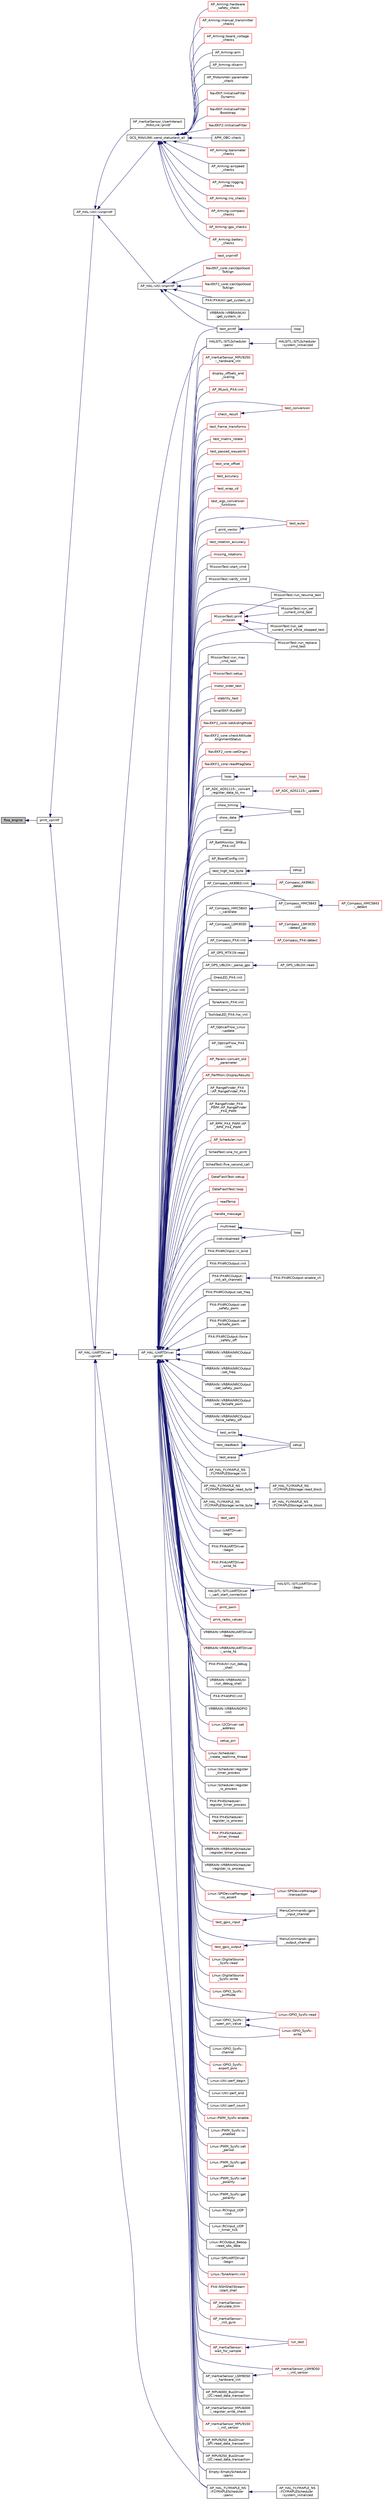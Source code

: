 digraph "ftoa_engine"
{
 // INTERACTIVE_SVG=YES
  edge [fontname="Helvetica",fontsize="10",labelfontname="Helvetica",labelfontsize="10"];
  node [fontname="Helvetica",fontsize="10",shape=record];
  rankdir="LR";
  Node1 [label="ftoa_engine",height=0.2,width=0.4,color="black", fillcolor="grey75", style="filled", fontcolor="black"];
  Node1 -> Node2 [dir="back",color="midnightblue",fontsize="10",style="solid",fontname="Helvetica"];
  Node2 [label="print_vprintf",height=0.2,width=0.4,color="black", fillcolor="white", style="filled",URL="$print__vprintf_8h.html#a473b9349f4b086b552a21eb8fe057016"];
  Node2 -> Node3 [dir="back",color="midnightblue",fontsize="10",style="solid",fontname="Helvetica"];
  Node3 [label="AP_HAL::UARTDriver\l::vprintf",height=0.2,width=0.4,color="black", fillcolor="white", style="filled",URL="$classAP__HAL_1_1UARTDriver.html#aa8abfb6d6641299472c29ac1edde559f"];
  Node3 -> Node4 [dir="back",color="midnightblue",fontsize="10",style="solid",fontname="Helvetica"];
  Node4 [label="AP_HAL::UARTDriver\l::printf",height=0.2,width=0.4,color="black", fillcolor="white", style="filled",URL="$classAP__HAL_1_1UARTDriver.html#a65c7824b8877f7a2f79365c8ffae8f56"];
  Node4 -> Node5 [dir="back",color="midnightblue",fontsize="10",style="solid",fontname="Helvetica"];
  Node5 [label="loop",height=0.2,width=0.4,color="black", fillcolor="white", style="filled",URL="$AC__PID__test_8cpp.html#afe461d27b9c48d5921c00d521181f12f"];
  Node5 -> Node6 [dir="back",color="midnightblue",fontsize="10",style="solid",fontname="Helvetica"];
  Node6 [label="main_loop",height=0.2,width=0.4,color="red", fillcolor="white", style="filled",URL="$HAL__VRBRAIN__Class_8cpp.html#a9bd6e6ad19a651d2c83ab3edb8d51924"];
  Node4 -> Node7 [dir="back",color="midnightblue",fontsize="10",style="solid",fontname="Helvetica"];
  Node7 [label="AP_ADC_ADS1115::_convert\l_register_data_to_mv",height=0.2,width=0.4,color="black", fillcolor="white", style="filled",URL="$classAP__ADC__ADS1115.html#a757685a53a3a10f06dc024dec147306a"];
  Node7 -> Node8 [dir="back",color="midnightblue",fontsize="10",style="solid",fontname="Helvetica"];
  Node8 [label="AP_ADC_ADS1115::_update",height=0.2,width=0.4,color="red", fillcolor="white", style="filled",URL="$classAP__ADC__ADS1115.html#a1c523a000d6cb67770e04e3821cc54b3"];
  Node4 -> Node9 [dir="back",color="midnightblue",fontsize="10",style="solid",fontname="Helvetica"];
  Node9 [label="show_timing",height=0.2,width=0.4,color="black", fillcolor="white", style="filled",URL="$AP__ADC__test_8cpp.html#ab7608ee8404f6bcef359aa32473829d8"];
  Node9 -> Node10 [dir="back",color="midnightblue",fontsize="10",style="solid",fontname="Helvetica"];
  Node10 [label="loop",height=0.2,width=0.4,color="black", fillcolor="white", style="filled",URL="$AP__ADC__test_8cpp.html#afe461d27b9c48d5921c00d521181f12f"];
  Node4 -> Node11 [dir="back",color="midnightblue",fontsize="10",style="solid",fontname="Helvetica"];
  Node11 [label="show_data",height=0.2,width=0.4,color="black", fillcolor="white", style="filled",URL="$AP__ADC__test_8cpp.html#a73638d4c6b6727029345856e93e2ff3e"];
  Node11 -> Node10 [dir="back",color="midnightblue",fontsize="10",style="solid",fontname="Helvetica"];
  Node4 -> Node12 [dir="back",color="midnightblue",fontsize="10",style="solid",fontname="Helvetica"];
  Node12 [label="setup",height=0.2,width=0.4,color="black", fillcolor="white", style="filled",URL="$AHRS__Test_8cpp.html#a7dfd9b79bc5a37d7df40207afbc5431f"];
  Node4 -> Node13 [dir="back",color="midnightblue",fontsize="10",style="solid",fontname="Helvetica"];
  Node13 [label="AP_BattMonitor_SMBus\l_PX4::init",height=0.2,width=0.4,color="black", fillcolor="white", style="filled",URL="$classAP__BattMonitor__SMBus__PX4.html#add9b5cdcc1c363139808c36b6c2d8cf2",tooltip="init "];
  Node4 -> Node14 [dir="back",color="midnightblue",fontsize="10",style="solid",fontname="Helvetica"];
  Node14 [label="AP_BoardConfig::init",height=0.2,width=0.4,color="black", fillcolor="white", style="filled",URL="$classAP__BoardConfig.html#a53de1d2c0a124ff0d6e3455126237bb5"];
  Node4 -> Node15 [dir="back",color="midnightblue",fontsize="10",style="solid",fontname="Helvetica"];
  Node15 [label="test_high_low_byte",height=0.2,width=0.4,color="black", fillcolor="white", style="filled",URL="$examples_2AP__Common_2AP__Common_8cpp.html#ae18cf4b38593cd1912d6eefb508f51d5"];
  Node15 -> Node16 [dir="back",color="midnightblue",fontsize="10",style="solid",fontname="Helvetica"];
  Node16 [label="setup",height=0.2,width=0.4,color="black", fillcolor="white", style="filled",URL="$examples_2AP__Common_2AP__Common_8cpp.html#a7dfd9b79bc5a37d7df40207afbc5431f"];
  Node4 -> Node17 [dir="back",color="midnightblue",fontsize="10",style="solid",fontname="Helvetica"];
  Node17 [label="AP_Compass_AK8963::init",height=0.2,width=0.4,color="black", fillcolor="white", style="filled",URL="$classAP__Compass__AK8963.html#acdbf7f9d95111c8c6cf571da0b066bdd"];
  Node17 -> Node18 [dir="back",color="midnightblue",fontsize="10",style="solid",fontname="Helvetica"];
  Node18 [label="AP_Compass_AK8963::\l_detect",height=0.2,width=0.4,color="red", fillcolor="white", style="filled",URL="$classAP__Compass__AK8963.html#aa40e71a12f704321304749a0e60b063d"];
  Node4 -> Node19 [dir="back",color="midnightblue",fontsize="10",style="solid",fontname="Helvetica"];
  Node19 [label="AP_Compass_HMC5843\l::init",height=0.2,width=0.4,color="black", fillcolor="white", style="filled",URL="$classAP__Compass__HMC5843.html#ae8fe5f87eb75452d7cfd4293a9bbfc7e"];
  Node19 -> Node20 [dir="back",color="midnightblue",fontsize="10",style="solid",fontname="Helvetica"];
  Node20 [label="AP_Compass_HMC5843\l::_detect",height=0.2,width=0.4,color="red", fillcolor="white", style="filled",URL="$classAP__Compass__HMC5843.html#a6cde73dacd04d683c7d322092bc8e0d2"];
  Node4 -> Node21 [dir="back",color="midnightblue",fontsize="10",style="solid",fontname="Helvetica"];
  Node21 [label="AP_Compass_HMC5843\l::_calibrate",height=0.2,width=0.4,color="black", fillcolor="white", style="filled",URL="$classAP__Compass__HMC5843.html#a9e3aafaa39303b535ee18734a37bd302"];
  Node21 -> Node19 [dir="back",color="midnightblue",fontsize="10",style="solid",fontname="Helvetica"];
  Node4 -> Node22 [dir="back",color="midnightblue",fontsize="10",style="solid",fontname="Helvetica"];
  Node22 [label="AP_Compass_LSM303D\l::init",height=0.2,width=0.4,color="black", fillcolor="white", style="filled",URL="$classAP__Compass__LSM303D.html#a322cf9c59129cd558a3276f9a2ab1a67"];
  Node22 -> Node23 [dir="back",color="midnightblue",fontsize="10",style="solid",fontname="Helvetica"];
  Node23 [label="AP_Compass_LSM303D\l::detect_spi",height=0.2,width=0.4,color="red", fillcolor="white", style="filled",URL="$classAP__Compass__LSM303D.html#a80232bbbe6f26dc396ba82bd097ce682"];
  Node4 -> Node24 [dir="back",color="midnightblue",fontsize="10",style="solid",fontname="Helvetica"];
  Node24 [label="AP_Compass_PX4::init",height=0.2,width=0.4,color="black", fillcolor="white", style="filled",URL="$classAP__Compass__PX4.html#a107c003aea3eff458ade1c3f263d0600"];
  Node24 -> Node25 [dir="back",color="midnightblue",fontsize="10",style="solid",fontname="Helvetica"];
  Node25 [label="AP_Compass_PX4::detect",height=0.2,width=0.4,color="red", fillcolor="white", style="filled",URL="$classAP__Compass__PX4.html#a31f9519f4a0c078771749e2bce1dd988"];
  Node4 -> Node26 [dir="back",color="midnightblue",fontsize="10",style="solid",fontname="Helvetica"];
  Node26 [label="AP_GPS_MTK19::read",height=0.2,width=0.4,color="black", fillcolor="white", style="filled",URL="$classAP__GPS__MTK19.html#a92f18f6ce5cbb0b091bbb4bbb6275350"];
  Node4 -> Node27 [dir="back",color="midnightblue",fontsize="10",style="solid",fontname="Helvetica"];
  Node27 [label="AP_GPS_UBLOX::_parse_gps",height=0.2,width=0.4,color="black", fillcolor="white", style="filled",URL="$classAP__GPS__UBLOX.html#a16ae8ab4b0babfbc2245beb0a438ec33"];
  Node27 -> Node28 [dir="back",color="midnightblue",fontsize="10",style="solid",fontname="Helvetica"];
  Node28 [label="AP_GPS_UBLOX::read",height=0.2,width=0.4,color="black", fillcolor="white", style="filled",URL="$classAP__GPS__UBLOX.html#a09825f5ca37ee9bdb5e0939a4073a84e"];
  Node4 -> Node29 [dir="back",color="midnightblue",fontsize="10",style="solid",fontname="Helvetica"];
  Node29 [label="test_printf",height=0.2,width=0.4,color="black", fillcolor="white", style="filled",URL="$Printf_8cpp.html#a9960aa1a2c609afd87baf4ba2eab0fc8"];
  Node29 -> Node30 [dir="back",color="midnightblue",fontsize="10",style="solid",fontname="Helvetica"];
  Node30 [label="loop",height=0.2,width=0.4,color="black", fillcolor="white", style="filled",URL="$Printf_8cpp.html#a0b33edabd7f1c4e4a0bf32c67269be2f"];
  Node4 -> Node31 [dir="back",color="midnightblue",fontsize="10",style="solid",fontname="Helvetica"];
  Node31 [label="multiread",height=0.2,width=0.4,color="black", fillcolor="white", style="filled",URL="$FLYMAPLE_2examples_2RCInput_2RCInput_8cpp.html#a3386c13c098492e383d289443c48e1c0"];
  Node31 -> Node32 [dir="back",color="midnightblue",fontsize="10",style="solid",fontname="Helvetica"];
  Node32 [label="loop",height=0.2,width=0.4,color="black", fillcolor="white", style="filled",URL="$FLYMAPLE_2examples_2RCInput_2RCInput_8cpp.html#a0b33edabd7f1c4e4a0bf32c67269be2f"];
  Node4 -> Node33 [dir="back",color="midnightblue",fontsize="10",style="solid",fontname="Helvetica"];
  Node33 [label="individualread",height=0.2,width=0.4,color="black", fillcolor="white", style="filled",URL="$FLYMAPLE_2examples_2RCInput_2RCInput_8cpp.html#aeb998f1761a28e512e2dcbc829983e06"];
  Node33 -> Node32 [dir="back",color="midnightblue",fontsize="10",style="solid",fontname="Helvetica"];
  Node4 -> Node34 [dir="back",color="midnightblue",fontsize="10",style="solid",fontname="Helvetica"];
  Node34 [label="PX4::PX4RCInput::rc_bind",height=0.2,width=0.4,color="black", fillcolor="white", style="filled",URL="$classPX4_1_1PX4RCInput.html#a39f4bb6978b3f64770cd50398a7dc8b4"];
  Node4 -> Node35 [dir="back",color="midnightblue",fontsize="10",style="solid",fontname="Helvetica"];
  Node35 [label="PX4::PX4RCOutput::init",height=0.2,width=0.4,color="black", fillcolor="white", style="filled",URL="$classPX4_1_1PX4RCOutput.html#a02e770a85b7a89893cfb5f984cc4c667"];
  Node4 -> Node36 [dir="back",color="midnightblue",fontsize="10",style="solid",fontname="Helvetica"];
  Node36 [label="PX4::PX4RCOutput::\l_init_alt_channels",height=0.2,width=0.4,color="black", fillcolor="white", style="filled",URL="$classPX4_1_1PX4RCOutput.html#a4a373238aa6bc295058b89add86866e8"];
  Node36 -> Node37 [dir="back",color="midnightblue",fontsize="10",style="solid",fontname="Helvetica"];
  Node37 [label="PX4::PX4RCOutput::enable_ch",height=0.2,width=0.4,color="black", fillcolor="white", style="filled",URL="$classPX4_1_1PX4RCOutput.html#a9b8745978e24a72fd40dd9c3f2a6de90"];
  Node4 -> Node38 [dir="back",color="midnightblue",fontsize="10",style="solid",fontname="Helvetica"];
  Node38 [label="PX4::PX4RCOutput::set_freq",height=0.2,width=0.4,color="black", fillcolor="white", style="filled",URL="$classPX4_1_1PX4RCOutput.html#ae096c9e67213910019d9937b3c9e5728"];
  Node4 -> Node39 [dir="back",color="midnightblue",fontsize="10",style="solid",fontname="Helvetica"];
  Node39 [label="PX4::PX4RCOutput::set\l_safety_pwm",height=0.2,width=0.4,color="black", fillcolor="white", style="filled",URL="$classPX4_1_1PX4RCOutput.html#a8f7b2f75b1a27187369a9ce1eb9e5138"];
  Node4 -> Node40 [dir="back",color="midnightblue",fontsize="10",style="solid",fontname="Helvetica"];
  Node40 [label="PX4::PX4RCOutput::set\l_failsafe_pwm",height=0.2,width=0.4,color="black", fillcolor="white", style="filled",URL="$classPX4_1_1PX4RCOutput.html#a6fbfe716e25617607cdfad852b883576"];
  Node4 -> Node41 [dir="back",color="midnightblue",fontsize="10",style="solid",fontname="Helvetica"];
  Node41 [label="PX4::PX4RCOutput::force\l_safety_off",height=0.2,width=0.4,color="black", fillcolor="white", style="filled",URL="$classPX4_1_1PX4RCOutput.html#a6f760631e0acb6878150dabe883553e6"];
  Node4 -> Node42 [dir="back",color="midnightblue",fontsize="10",style="solid",fontname="Helvetica"];
  Node42 [label="VRBRAIN::VRBRAINRCOutput\l::init",height=0.2,width=0.4,color="black", fillcolor="white", style="filled",URL="$classVRBRAIN_1_1VRBRAINRCOutput.html#ad026d202f2243c4dd4629c9ff82fefe8"];
  Node4 -> Node43 [dir="back",color="midnightblue",fontsize="10",style="solid",fontname="Helvetica"];
  Node43 [label="VRBRAIN::VRBRAINRCOutput\l::set_freq",height=0.2,width=0.4,color="black", fillcolor="white", style="filled",URL="$classVRBRAIN_1_1VRBRAINRCOutput.html#ac34fd5d260fc344e99ba76820fc06f40"];
  Node4 -> Node44 [dir="back",color="midnightblue",fontsize="10",style="solid",fontname="Helvetica"];
  Node44 [label="VRBRAIN::VRBRAINRCOutput\l::set_safety_pwm",height=0.2,width=0.4,color="black", fillcolor="white", style="filled",URL="$classVRBRAIN_1_1VRBRAINRCOutput.html#a908782892fb312a3cc961fbf427022b1"];
  Node4 -> Node45 [dir="back",color="midnightblue",fontsize="10",style="solid",fontname="Helvetica"];
  Node45 [label="VRBRAIN::VRBRAINRCOutput\l::set_failsafe_pwm",height=0.2,width=0.4,color="black", fillcolor="white", style="filled",URL="$classVRBRAIN_1_1VRBRAINRCOutput.html#ae59462db405a46f7f341a74883244df8"];
  Node4 -> Node46 [dir="back",color="midnightblue",fontsize="10",style="solid",fontname="Helvetica"];
  Node46 [label="VRBRAIN::VRBRAINRCOutput\l::force_safety_off",height=0.2,width=0.4,color="black", fillcolor="white", style="filled",URL="$classVRBRAIN_1_1VRBRAINRCOutput.html#ab7fe192d1317539f737ac0ea047aff36"];
  Node4 -> Node47 [dir="back",color="midnightblue",fontsize="10",style="solid",fontname="Helvetica"];
  Node47 [label="test_erase",height=0.2,width=0.4,color="black", fillcolor="white", style="filled",URL="$FLYMAPLE_2examples_2Storage_2Storage_8cpp.html#a3ddda918f1a30c3374704d5a1e9e7b8c"];
  Node47 -> Node48 [dir="back",color="midnightblue",fontsize="10",style="solid",fontname="Helvetica"];
  Node48 [label="setup",height=0.2,width=0.4,color="black", fillcolor="white", style="filled",URL="$FLYMAPLE_2examples_2Storage_2Storage_8cpp.html#a7dfd9b79bc5a37d7df40207afbc5431f"];
  Node4 -> Node49 [dir="back",color="midnightblue",fontsize="10",style="solid",fontname="Helvetica"];
  Node49 [label="test_write",height=0.2,width=0.4,color="black", fillcolor="white", style="filled",URL="$FLYMAPLE_2examples_2Storage_2Storage_8cpp.html#a29da9175b91a9b8fbadf2499e84c11e3"];
  Node49 -> Node48 [dir="back",color="midnightblue",fontsize="10",style="solid",fontname="Helvetica"];
  Node4 -> Node50 [dir="back",color="midnightblue",fontsize="10",style="solid",fontname="Helvetica"];
  Node50 [label="test_readback",height=0.2,width=0.4,color="black", fillcolor="white", style="filled",URL="$FLYMAPLE_2examples_2Storage_2Storage_8cpp.html#a8de269f8ce270f47a470b83995bafee0"];
  Node50 -> Node48 [dir="back",color="midnightblue",fontsize="10",style="solid",fontname="Helvetica"];
  Node4 -> Node51 [dir="back",color="midnightblue",fontsize="10",style="solid",fontname="Helvetica"];
  Node51 [label="AP_HAL_FLYMAPLE_NS\l::FLYMAPLEStorage::init",height=0.2,width=0.4,color="black", fillcolor="white", style="filled",URL="$classAP__HAL__FLYMAPLE__NS_1_1FLYMAPLEStorage.html#a25a3355ea68af27fd28ec211b93ec2ca"];
  Node4 -> Node52 [dir="back",color="midnightblue",fontsize="10",style="solid",fontname="Helvetica"];
  Node52 [label="AP_HAL_FLYMAPLE_NS\l::FLYMAPLEStorage::read_byte",height=0.2,width=0.4,color="black", fillcolor="white", style="filled",URL="$classAP__HAL__FLYMAPLE__NS_1_1FLYMAPLEStorage.html#a381ee49e8ce060d1b74d431d96292eeb"];
  Node52 -> Node53 [dir="back",color="midnightblue",fontsize="10",style="solid",fontname="Helvetica"];
  Node53 [label="AP_HAL_FLYMAPLE_NS\l::FLYMAPLEStorage::read_block",height=0.2,width=0.4,color="black", fillcolor="white", style="filled",URL="$classAP__HAL__FLYMAPLE__NS_1_1FLYMAPLEStorage.html#afdc81655361583604db3f4a1948db33a"];
  Node4 -> Node54 [dir="back",color="midnightblue",fontsize="10",style="solid",fontname="Helvetica"];
  Node54 [label="AP_HAL_FLYMAPLE_NS\l::FLYMAPLEStorage::write_byte",height=0.2,width=0.4,color="black", fillcolor="white", style="filled",URL="$classAP__HAL__FLYMAPLE__NS_1_1FLYMAPLEStorage.html#a0aa3116d7a310753eea45c784330aa37"];
  Node54 -> Node55 [dir="back",color="midnightblue",fontsize="10",style="solid",fontname="Helvetica"];
  Node55 [label="AP_HAL_FLYMAPLE_NS\l::FLYMAPLEStorage::write_block",height=0.2,width=0.4,color="black", fillcolor="white", style="filled",URL="$classAP__HAL__FLYMAPLE__NS_1_1FLYMAPLEStorage.html#a3cebced9065ea52b7c7684aed8f3435b"];
  Node4 -> Node56 [dir="back",color="midnightblue",fontsize="10",style="solid",fontname="Helvetica"];
  Node56 [label="test_uart",height=0.2,width=0.4,color="red", fillcolor="white", style="filled",URL="$UART__test_8cpp.html#a6f0578f3c915d3e60e8e9e168789950e"];
  Node4 -> Node57 [dir="back",color="midnightblue",fontsize="10",style="solid",fontname="Helvetica"];
  Node57 [label="Linux::UARTDriver::\lbegin",height=0.2,width=0.4,color="black", fillcolor="white", style="filled",URL="$classLinux_1_1UARTDriver.html#a3c0680a281a3832fe9bae399ef9b8854"];
  Node4 -> Node58 [dir="back",color="midnightblue",fontsize="10",style="solid",fontname="Helvetica"];
  Node58 [label="PX4::PX4UARTDriver\l::begin",height=0.2,width=0.4,color="black", fillcolor="white", style="filled",URL="$classPX4_1_1PX4UARTDriver.html#a504e88a18d9449552c5ddfe94e14964f"];
  Node4 -> Node59 [dir="back",color="midnightblue",fontsize="10",style="solid",fontname="Helvetica"];
  Node59 [label="PX4::PX4UARTDriver\l::_write_fd",height=0.2,width=0.4,color="red", fillcolor="white", style="filled",URL="$classPX4_1_1PX4UARTDriver.html#a999818ba89f3849918b43fb38dd3e836"];
  Node4 -> Node60 [dir="back",color="midnightblue",fontsize="10",style="solid",fontname="Helvetica"];
  Node60 [label="HALSITL::SITLUARTDriver\l::begin",height=0.2,width=0.4,color="black", fillcolor="white", style="filled",URL="$classHALSITL_1_1SITLUARTDriver.html#ac3591b562cea9d6e9b76dcf1063b40c3"];
  Node4 -> Node61 [dir="back",color="midnightblue",fontsize="10",style="solid",fontname="Helvetica"];
  Node61 [label="HALSITL::SITLUARTDriver\l::_uart_start_connection",height=0.2,width=0.4,color="black", fillcolor="white", style="filled",URL="$classHALSITL_1_1SITLUARTDriver.html#adb62d2dd417b303dc43534ad07a9ef6a"];
  Node61 -> Node60 [dir="back",color="midnightblue",fontsize="10",style="solid",fontname="Helvetica"];
  Node4 -> Node62 [dir="back",color="midnightblue",fontsize="10",style="solid",fontname="Helvetica"];
  Node62 [label="VRBRAIN::VRBRAINUARTDriver\l::begin",height=0.2,width=0.4,color="black", fillcolor="white", style="filled",URL="$classVRBRAIN_1_1VRBRAINUARTDriver.html#a8ca012e11aed6248b50d5e382c3e1084"];
  Node4 -> Node63 [dir="back",color="midnightblue",fontsize="10",style="solid",fontname="Helvetica"];
  Node63 [label="VRBRAIN::VRBRAINUARTDriver\l::_write_fd",height=0.2,width=0.4,color="red", fillcolor="white", style="filled",URL="$classVRBRAIN_1_1VRBRAINUARTDriver.html#afc978b3e0b18ae4a113fe1c04de5fe13"];
  Node4 -> Node64 [dir="back",color="midnightblue",fontsize="10",style="solid",fontname="Helvetica"];
  Node64 [label="PX4::PX4Util::run_debug\l_shell",height=0.2,width=0.4,color="black", fillcolor="white", style="filled",URL="$classPX4_1_1PX4Util.html#a2a8d803cc36dfe0ae0f712771c803be0"];
  Node4 -> Node65 [dir="back",color="midnightblue",fontsize="10",style="solid",fontname="Helvetica"];
  Node65 [label="VRBRAIN::VRBRAINUtil\l::run_debug_shell",height=0.2,width=0.4,color="black", fillcolor="white", style="filled",URL="$classVRBRAIN_1_1VRBRAINUtil.html#addd008a84b78f105b085124d1a9ad237"];
  Node4 -> Node66 [dir="back",color="midnightblue",fontsize="10",style="solid",fontname="Helvetica"];
  Node66 [label="PX4::PX4GPIO::init",height=0.2,width=0.4,color="black", fillcolor="white", style="filled",URL="$classPX4_1_1PX4GPIO.html#ab517fcc02a9a7fce5769f2ac856a8544"];
  Node4 -> Node67 [dir="back",color="midnightblue",fontsize="10",style="solid",fontname="Helvetica"];
  Node67 [label="VRBRAIN::VRBRAINGPIO\l::init",height=0.2,width=0.4,color="black", fillcolor="white", style="filled",URL="$classVRBRAIN_1_1VRBRAINGPIO.html#a323d6a3224955a673a7b3e6244cae64c"];
  Node4 -> Node68 [dir="back",color="midnightblue",fontsize="10",style="solid",fontname="Helvetica"];
  Node68 [label="Linux::I2CDriver::set\l_address",height=0.2,width=0.4,color="red", fillcolor="white", style="filled",URL="$classLinux_1_1I2CDriver.html#abf6c0dea5d211f58448b021bc2f47161"];
  Node4 -> Node69 [dir="back",color="midnightblue",fontsize="10",style="solid",fontname="Helvetica"];
  Node69 [label="Empty::EmptyScheduler\l::panic",height=0.2,width=0.4,color="black", fillcolor="white", style="filled",URL="$classEmpty_1_1EmptyScheduler.html#a1f4cf807bfcac44b1fcb4dea435bd205"];
  Node4 -> Node70 [dir="back",color="midnightblue",fontsize="10",style="solid",fontname="Helvetica"];
  Node70 [label="setup_pin",height=0.2,width=0.4,color="red", fillcolor="white", style="filled",URL="$AP__HAL__FLYMAPLE_2examples_2Scheduler_2Scheduler_8cpp.html#ae4dec54b1f719011f6e5319f5c715f86"];
  Node4 -> Node71 [dir="back",color="midnightblue",fontsize="10",style="solid",fontname="Helvetica"];
  Node71 [label="AP_HAL_FLYMAPLE_NS\l::FLYMAPLEScheduler\l::panic",height=0.2,width=0.4,color="black", fillcolor="white", style="filled",URL="$classAP__HAL__FLYMAPLE__NS_1_1FLYMAPLEScheduler.html#a1815715d6d2d896787a47162a471b6c2"];
  Node71 -> Node72 [dir="back",color="midnightblue",fontsize="10",style="solid",fontname="Helvetica"];
  Node72 [label="AP_HAL_FLYMAPLE_NS\l::FLYMAPLEScheduler\l::system_initialized",height=0.2,width=0.4,color="black", fillcolor="white", style="filled",URL="$classAP__HAL__FLYMAPLE__NS_1_1FLYMAPLEScheduler.html#a41ef876a89255a5c293fe56635139d9c"];
  Node4 -> Node73 [dir="back",color="midnightblue",fontsize="10",style="solid",fontname="Helvetica"];
  Node73 [label="Linux::Scheduler::\l_create_realtime_thread",height=0.2,width=0.4,color="red", fillcolor="white", style="filled",URL="$classLinux_1_1Scheduler.html#aaea369e833d2dc339bdcc4b41a589c2c"];
  Node4 -> Node74 [dir="back",color="midnightblue",fontsize="10",style="solid",fontname="Helvetica"];
  Node74 [label="Linux::Scheduler::register\l_timer_process",height=0.2,width=0.4,color="black", fillcolor="white", style="filled",URL="$classLinux_1_1Scheduler.html#a02a34a123dfebaf360f7010745e1e646"];
  Node4 -> Node75 [dir="back",color="midnightblue",fontsize="10",style="solid",fontname="Helvetica"];
  Node75 [label="Linux::Scheduler::register\l_io_process",height=0.2,width=0.4,color="black", fillcolor="white", style="filled",URL="$classLinux_1_1Scheduler.html#aa2be97cb8686d72cc322fb38f69a940c"];
  Node4 -> Node76 [dir="back",color="midnightblue",fontsize="10",style="solid",fontname="Helvetica"];
  Node76 [label="PX4::PX4Scheduler::\lregister_timer_process",height=0.2,width=0.4,color="black", fillcolor="white", style="filled",URL="$classPX4_1_1PX4Scheduler.html#acd4d04a658c5e616e4223b5cb7c8a9f5"];
  Node4 -> Node77 [dir="back",color="midnightblue",fontsize="10",style="solid",fontname="Helvetica"];
  Node77 [label="PX4::PX4Scheduler::\lregister_io_process",height=0.2,width=0.4,color="black", fillcolor="white", style="filled",URL="$classPX4_1_1PX4Scheduler.html#a84a602474ef76bac2d60be16d64facd0"];
  Node4 -> Node78 [dir="back",color="midnightblue",fontsize="10",style="solid",fontname="Helvetica"];
  Node78 [label="PX4::PX4Scheduler::\l_timer_thread",height=0.2,width=0.4,color="red", fillcolor="white", style="filled",URL="$classPX4_1_1PX4Scheduler.html#a37c20ff345982a6ed08e970a7e4a8e5c"];
  Node4 -> Node79 [dir="back",color="midnightblue",fontsize="10",style="solid",fontname="Helvetica"];
  Node79 [label="HALSITL::SITLScheduler\l::panic",height=0.2,width=0.4,color="black", fillcolor="white", style="filled",URL="$classHALSITL_1_1SITLScheduler.html#a938694c8974dd570430b1565e314d08b"];
  Node79 -> Node80 [dir="back",color="midnightblue",fontsize="10",style="solid",fontname="Helvetica"];
  Node80 [label="HALSITL::SITLScheduler\l::system_initialized",height=0.2,width=0.4,color="black", fillcolor="white", style="filled",URL="$classHALSITL_1_1SITLScheduler.html#ac316e2388a7971b677ca1cb2fcc923b4"];
  Node4 -> Node81 [dir="back",color="midnightblue",fontsize="10",style="solid",fontname="Helvetica"];
  Node81 [label="VRBRAIN::VRBRAINScheduler\l::register_timer_process",height=0.2,width=0.4,color="black", fillcolor="white", style="filled",URL="$classVRBRAIN_1_1VRBRAINScheduler.html#a23eef36901529590a2fd9d48c5da6345"];
  Node4 -> Node82 [dir="back",color="midnightblue",fontsize="10",style="solid",fontname="Helvetica"];
  Node82 [label="VRBRAIN::VRBRAINScheduler\l::register_io_process",height=0.2,width=0.4,color="black", fillcolor="white", style="filled",URL="$classVRBRAIN_1_1VRBRAINScheduler.html#ae9a0f96abd69cc550211064b16b0d60c"];
  Node4 -> Node83 [dir="back",color="midnightblue",fontsize="10",style="solid",fontname="Helvetica"];
  Node83 [label="Linux::SPIDeviceManager\l::cs_assert",height=0.2,width=0.4,color="red", fillcolor="white", style="filled",URL="$classLinux_1_1SPIDeviceManager.html#a025d6ce49cb2a2190adb85827a4f4905"];
  Node83 -> Node84 [dir="back",color="midnightblue",fontsize="10",style="solid",fontname="Helvetica"];
  Node84 [label="Linux::SPIDeviceManager\l::transaction",height=0.2,width=0.4,color="red", fillcolor="white", style="filled",URL="$classLinux_1_1SPIDeviceManager.html#aa1caa36b5f4118caae9486979df83332"];
  Node4 -> Node84 [dir="back",color="midnightblue",fontsize="10",style="solid",fontname="Helvetica"];
  Node4 -> Node85 [dir="back",color="midnightblue",fontsize="10",style="solid",fontname="Helvetica"];
  Node85 [label="test_gpio_input",height=0.2,width=0.4,color="red", fillcolor="white", style="filled",URL="$GPIOTest_8cpp.html#aaaf9a61ce8f7b81f01a998d6690fa243"];
  Node85 -> Node86 [dir="back",color="midnightblue",fontsize="10",style="solid",fontname="Helvetica"];
  Node86 [label="MenuCommands::gpio\l_input_channel",height=0.2,width=0.4,color="black", fillcolor="white", style="filled",URL="$classMenuCommands.html#af2f117fe69798ce05ef750b9ab49ef41"];
  Node4 -> Node87 [dir="back",color="midnightblue",fontsize="10",style="solid",fontname="Helvetica"];
  Node87 [label="test_gpio_output",height=0.2,width=0.4,color="red", fillcolor="white", style="filled",URL="$GPIOTest_8cpp.html#a865a1031a902ba4cdd4b1b9031939cd8"];
  Node87 -> Node88 [dir="back",color="midnightblue",fontsize="10",style="solid",fontname="Helvetica"];
  Node88 [label="MenuCommands::gpio\l_output_channel",height=0.2,width=0.4,color="black", fillcolor="white", style="filled",URL="$classMenuCommands.html#a1d7748272d4fc032e7a1a0d6dd85c8f2"];
  Node4 -> Node86 [dir="back",color="midnightblue",fontsize="10",style="solid",fontname="Helvetica"];
  Node4 -> Node88 [dir="back",color="midnightblue",fontsize="10",style="solid",fontname="Helvetica"];
  Node4 -> Node89 [dir="back",color="midnightblue",fontsize="10",style="solid",fontname="Helvetica"];
  Node89 [label="Linux::DigitalSource\l_Sysfs::read",height=0.2,width=0.4,color="red", fillcolor="white", style="filled",URL="$classLinux_1_1DigitalSource__Sysfs.html#a5417447a3e493ce5a610cbf6e9f927ea"];
  Node4 -> Node90 [dir="back",color="midnightblue",fontsize="10",style="solid",fontname="Helvetica"];
  Node90 [label="Linux::DigitalSource\l_Sysfs::write",height=0.2,width=0.4,color="red", fillcolor="white", style="filled",URL="$classLinux_1_1DigitalSource__Sysfs.html#ab8726b1c96d480f503b500277db7d4a9"];
  Node4 -> Node91 [dir="back",color="midnightblue",fontsize="10",style="solid",fontname="Helvetica"];
  Node91 [label="Linux::GPIO_Sysfs::\l_pinMode",height=0.2,width=0.4,color="red", fillcolor="white", style="filled",URL="$classLinux_1_1GPIO__Sysfs.html#a417e0d201b168d4c4efd1d712c79d745"];
  Node4 -> Node92 [dir="back",color="midnightblue",fontsize="10",style="solid",fontname="Helvetica"];
  Node92 [label="Linux::GPIO_Sysfs::\l_open_pin_value",height=0.2,width=0.4,color="black", fillcolor="white", style="filled",URL="$classLinux_1_1GPIO__Sysfs.html#a725e9f1723b9588623594118392c771f"];
  Node92 -> Node93 [dir="back",color="midnightblue",fontsize="10",style="solid",fontname="Helvetica"];
  Node93 [label="Linux::GPIO_Sysfs::read",height=0.2,width=0.4,color="red", fillcolor="white", style="filled",URL="$classLinux_1_1GPIO__Sysfs.html#af23312780dad5e6db0aad432cdc02b6e"];
  Node92 -> Node94 [dir="back",color="midnightblue",fontsize="10",style="solid",fontname="Helvetica"];
  Node94 [label="Linux::GPIO_Sysfs::\lwrite",height=0.2,width=0.4,color="red", fillcolor="white", style="filled",URL="$classLinux_1_1GPIO__Sysfs.html#a6d20e73285eb1b73757bc5c813c3d44a"];
  Node4 -> Node93 [dir="back",color="midnightblue",fontsize="10",style="solid",fontname="Helvetica"];
  Node4 -> Node94 [dir="back",color="midnightblue",fontsize="10",style="solid",fontname="Helvetica"];
  Node4 -> Node95 [dir="back",color="midnightblue",fontsize="10",style="solid",fontname="Helvetica"];
  Node95 [label="Linux::GPIO_Sysfs::\lchannel",height=0.2,width=0.4,color="black", fillcolor="white", style="filled",URL="$classLinux_1_1GPIO__Sysfs.html#ab3bc7db1e164760b71a29e129c8dca12"];
  Node4 -> Node96 [dir="back",color="midnightblue",fontsize="10",style="solid",fontname="Helvetica"];
  Node96 [label="Linux::GPIO_Sysfs::\lexport_pins",height=0.2,width=0.4,color="red", fillcolor="white", style="filled",URL="$classLinux_1_1GPIO__Sysfs.html#a45ca235b7a1f36e4cf50ef859c0f4560"];
  Node4 -> Node97 [dir="back",color="midnightblue",fontsize="10",style="solid",fontname="Helvetica"];
  Node97 [label="Linux::Util::perf_begin",height=0.2,width=0.4,color="black", fillcolor="white", style="filled",URL="$classLinux_1_1Util.html#acfbdb1d84e5a71b0d2a1286cdcfed40f"];
  Node4 -> Node98 [dir="back",color="midnightblue",fontsize="10",style="solid",fontname="Helvetica"];
  Node98 [label="Linux::Util::perf_end",height=0.2,width=0.4,color="black", fillcolor="white", style="filled",URL="$classLinux_1_1Util.html#ac253cf653e9b8990377172a6c0847bfa"];
  Node4 -> Node99 [dir="back",color="midnightblue",fontsize="10",style="solid",fontname="Helvetica"];
  Node99 [label="Linux::Util::perf_count",height=0.2,width=0.4,color="black", fillcolor="white", style="filled",URL="$classLinux_1_1Util.html#afb60d5aade5e5d3a5d6816298b72cf20"];
  Node4 -> Node100 [dir="back",color="midnightblue",fontsize="10",style="solid",fontname="Helvetica"];
  Node100 [label="Linux::PWM_Sysfs::enable",height=0.2,width=0.4,color="red", fillcolor="white", style="filled",URL="$classLinux_1_1PWM__Sysfs.html#a49e58768a44ff8c5bc6fe125dd871ed8"];
  Node4 -> Node101 [dir="back",color="midnightblue",fontsize="10",style="solid",fontname="Helvetica"];
  Node101 [label="Linux::PWM_Sysfs::is\l_enabled",height=0.2,width=0.4,color="black", fillcolor="white", style="filled",URL="$classLinux_1_1PWM__Sysfs.html#ae51a3c87cac612f6e179d9bf934118ee"];
  Node4 -> Node102 [dir="back",color="midnightblue",fontsize="10",style="solid",fontname="Helvetica"];
  Node102 [label="Linux::PWM_Sysfs::set\l_period",height=0.2,width=0.4,color="red", fillcolor="white", style="filled",URL="$classLinux_1_1PWM__Sysfs.html#a1bc68b013c12c209c5e83b87667e6c9d"];
  Node4 -> Node103 [dir="back",color="midnightblue",fontsize="10",style="solid",fontname="Helvetica"];
  Node103 [label="Linux::PWM_Sysfs::get\l_period",height=0.2,width=0.4,color="red", fillcolor="white", style="filled",URL="$classLinux_1_1PWM__Sysfs.html#a4f23c2a3bc142149344f41ae8e7b4d65"];
  Node4 -> Node104 [dir="back",color="midnightblue",fontsize="10",style="solid",fontname="Helvetica"];
  Node104 [label="Linux::PWM_Sysfs::set\l_polarity",height=0.2,width=0.4,color="red", fillcolor="white", style="filled",URL="$classLinux_1_1PWM__Sysfs.html#add12ed7e1c27136b4b497fd9e633f9dd"];
  Node4 -> Node105 [dir="back",color="midnightblue",fontsize="10",style="solid",fontname="Helvetica"];
  Node105 [label="Linux::PWM_Sysfs::get\l_polarity",height=0.2,width=0.4,color="black", fillcolor="white", style="filled",URL="$classLinux_1_1PWM__Sysfs.html#a25947bd308740a1ce640d9ece846974e"];
  Node4 -> Node106 [dir="back",color="midnightblue",fontsize="10",style="solid",fontname="Helvetica"];
  Node106 [label="Linux::RCInput_UDP\l::init",height=0.2,width=0.4,color="black", fillcolor="white", style="filled",URL="$classLinux_1_1RCInput__UDP.html#a129b51fe61e9cfca6b914c8d727297cd"];
  Node4 -> Node107 [dir="back",color="midnightblue",fontsize="10",style="solid",fontname="Helvetica"];
  Node107 [label="Linux::RCInput_UDP\l::_timer_tick",height=0.2,width=0.4,color="black", fillcolor="white", style="filled",URL="$classLinux_1_1RCInput__UDP.html#a43940e5223cf380b4270f0d16a4c0e1c"];
  Node4 -> Node108 [dir="back",color="midnightblue",fontsize="10",style="solid",fontname="Helvetica"];
  Node108 [label="Linux::RCOutput_Bebop\l::read_obs_data",height=0.2,width=0.4,color="black", fillcolor="white", style="filled",URL="$classLinux_1_1RCOutput__Bebop.html#a9677ebab86aaf1aa198ed78800783bd0"];
  Node4 -> Node109 [dir="back",color="midnightblue",fontsize="10",style="solid",fontname="Helvetica"];
  Node109 [label="Linux::SPIUARTDriver\l::begin",height=0.2,width=0.4,color="black", fillcolor="white", style="filled",URL="$classLinux_1_1SPIUARTDriver.html#affaef6f0d460471ed00127f2a482340f"];
  Node4 -> Node110 [dir="back",color="midnightblue",fontsize="10",style="solid",fontname="Helvetica"];
  Node110 [label="Linux::ToneAlarm::init",height=0.2,width=0.4,color="red", fillcolor="white", style="filled",URL="$classLinux_1_1ToneAlarm.html#ab7c1ef83d53c92757b80723ec60552dd"];
  Node4 -> Node111 [dir="back",color="midnightblue",fontsize="10",style="solid",fontname="Helvetica"];
  Node111 [label="PX4::NSHShellStream\l::start_shell",height=0.2,width=0.4,color="red", fillcolor="white", style="filled",URL="$classPX4_1_1NSHShellStream.html#af55f10bc033220186de41f075d139098"];
  Node4 -> Node112 [dir="back",color="midnightblue",fontsize="10",style="solid",fontname="Helvetica"];
  Node112 [label="AP_InertialSensor::\l_calculate_trim",height=0.2,width=0.4,color="red", fillcolor="white", style="filled",URL="$classAP__InertialSensor.html#ad85a0f7284984ab4bc7b6309ec61003f"];
  Node4 -> Node113 [dir="back",color="midnightblue",fontsize="10",style="solid",fontname="Helvetica"];
  Node113 [label="AP_InertialSensor::\l_init_gyro",height=0.2,width=0.4,color="red", fillcolor="white", style="filled",URL="$classAP__InertialSensor.html#a8744303832541bef0025d9698468938c"];
  Node4 -> Node114 [dir="back",color="midnightblue",fontsize="10",style="solid",fontname="Helvetica"];
  Node114 [label="AP_InertialSensor::\lwait_for_sample",height=0.2,width=0.4,color="red", fillcolor="white", style="filled",URL="$classAP__InertialSensor.html#aa4faf114689e827390b5da7bc6fd5f20"];
  Node114 -> Node115 [dir="back",color="midnightblue",fontsize="10",style="solid",fontname="Helvetica"];
  Node115 [label="run_test",height=0.2,width=0.4,color="red", fillcolor="white", style="filled",URL="$INS__generic_8cpp.html#a176571c2fafdc1ba62438a006aa33f23"];
  Node4 -> Node116 [dir="back",color="midnightblue",fontsize="10",style="solid",fontname="Helvetica"];
  Node116 [label="AP_InertialSensor_LSM9DS0\l::_init_sensor",height=0.2,width=0.4,color="red", fillcolor="white", style="filled",URL="$classAP__InertialSensor__LSM9DS0.html#a62227996a40da07a9733ace45b6b0c71"];
  Node4 -> Node117 [dir="back",color="midnightblue",fontsize="10",style="solid",fontname="Helvetica"];
  Node117 [label="AP_InertialSensor_LSM9DS0\l::_hardware_init",height=0.2,width=0.4,color="black", fillcolor="white", style="filled",URL="$classAP__InertialSensor__LSM9DS0.html#acb102d8d40344dc71c8332ddbb45cb73"];
  Node117 -> Node116 [dir="back",color="midnightblue",fontsize="10",style="solid",fontname="Helvetica"];
  Node4 -> Node118 [dir="back",color="midnightblue",fontsize="10",style="solid",fontname="Helvetica"];
  Node118 [label="AP_MPU6000_BusDriver\l_I2C::read_data_transaction",height=0.2,width=0.4,color="black", fillcolor="white", style="filled",URL="$classAP__MPU6000__BusDriver__I2C.html#ae293c49adb4c236009abf0adfd258c6a"];
  Node4 -> Node119 [dir="back",color="midnightblue",fontsize="10",style="solid",fontname="Helvetica"];
  Node119 [label="AP_InertialSensor_MPU6000\l::_register_write_check",height=0.2,width=0.4,color="black", fillcolor="white", style="filled",URL="$classAP__InertialSensor__MPU6000.html#ab7debb2614db283ed0369e347a5e1cf0"];
  Node4 -> Node120 [dir="back",color="midnightblue",fontsize="10",style="solid",fontname="Helvetica"];
  Node120 [label="AP_InertialSensor_MPU9150\l::_init_sensor",height=0.2,width=0.4,color="red", fillcolor="white", style="filled",URL="$classAP__InertialSensor__MPU9150.html#a5d916ede262de822fd6ab45c93e036ae"];
  Node4 -> Node121 [dir="back",color="midnightblue",fontsize="10",style="solid",fontname="Helvetica"];
  Node121 [label="AP_MPU9250_BusDriver\l_SPI::read_data_transaction",height=0.2,width=0.4,color="black", fillcolor="white", style="filled",URL="$classAP__MPU9250__BusDriver__SPI.html#ac9477b592dbddb184fec30706c9b3131"];
  Node4 -> Node122 [dir="back",color="midnightblue",fontsize="10",style="solid",fontname="Helvetica"];
  Node122 [label="AP_MPU9250_BusDriver\l_I2C::read_data_transaction",height=0.2,width=0.4,color="black", fillcolor="white", style="filled",URL="$classAP__MPU9250__BusDriver__I2C.html#aa671dd14110b05af92525e9fb7d51a27"];
  Node4 -> Node123 [dir="back",color="midnightblue",fontsize="10",style="solid",fontname="Helvetica"];
  Node123 [label="AP_InertialSensor_MPU9250\l::_hardware_init",height=0.2,width=0.4,color="red", fillcolor="white", style="filled",URL="$classAP__InertialSensor__MPU9250.html#a7915f9935d7e94cc17611d0a2927a1c9"];
  Node4 -> Node124 [dir="back",color="midnightblue",fontsize="10",style="solid",fontname="Helvetica"];
  Node124 [label="display_offsets_and\l_scaling",height=0.2,width=0.4,color="red", fillcolor="white", style="filled",URL="$INS__generic_8cpp.html#a46cb8e1b0adf829f2ebda23fd18f00cc"];
  Node4 -> Node115 [dir="back",color="midnightblue",fontsize="10",style="solid",fontname="Helvetica"];
  Node4 -> Node125 [dir="back",color="midnightblue",fontsize="10",style="solid",fontname="Helvetica"];
  Node125 [label="AP_IRLock_PX4::init",height=0.2,width=0.4,color="red", fillcolor="white", style="filled",URL="$classAP__IRLock__PX4.html#ab8cb7fb759318e0f722fac37dc72a21a"];
  Node4 -> Node126 [dir="back",color="midnightblue",fontsize="10",style="solid",fontname="Helvetica"];
  Node126 [label="check_result",height=0.2,width=0.4,color="red", fillcolor="white", style="filled",URL="$eulers_8cpp.html#a6bfa6320a080694c8cdf18de74004189"];
  Node126 -> Node127 [dir="back",color="midnightblue",fontsize="10",style="solid",fontname="Helvetica"];
  Node127 [label="test_conversion",height=0.2,width=0.4,color="red", fillcolor="white", style="filled",URL="$eulers_8cpp.html#ada3aa00f3fc83688f3bb0c2c847b7e50"];
  Node4 -> Node127 [dir="back",color="midnightblue",fontsize="10",style="solid",fontname="Helvetica"];
  Node4 -> Node128 [dir="back",color="midnightblue",fontsize="10",style="solid",fontname="Helvetica"];
  Node128 [label="test_frame_transforms",height=0.2,width=0.4,color="red", fillcolor="white", style="filled",URL="$eulers_8cpp.html#a97831e3cea863b581f8e989164514a25"];
  Node4 -> Node129 [dir="back",color="midnightblue",fontsize="10",style="solid",fontname="Helvetica"];
  Node129 [label="test_matrix_rotate",height=0.2,width=0.4,color="red", fillcolor="white", style="filled",URL="$eulers_8cpp.html#a399d6b75c71672b952b356e8ad32ff9f"];
  Node4 -> Node130 [dir="back",color="midnightblue",fontsize="10",style="solid",fontname="Helvetica"];
  Node130 [label="test_passed_waypoint",height=0.2,width=0.4,color="red", fillcolor="white", style="filled",URL="$examples_2location_2location_8cpp.html#aff2387ea872bdd079c8de9005c934319"];
  Node4 -> Node131 [dir="back",color="midnightblue",fontsize="10",style="solid",fontname="Helvetica"];
  Node131 [label="test_one_offset",height=0.2,width=0.4,color="red", fillcolor="white", style="filled",URL="$examples_2location_2location_8cpp.html#af4c4a815e04b2917f9e189120d8b2ad1"];
  Node4 -> Node132 [dir="back",color="midnightblue",fontsize="10",style="solid",fontname="Helvetica"];
  Node132 [label="test_accuracy",height=0.2,width=0.4,color="red", fillcolor="white", style="filled",URL="$examples_2location_2location_8cpp.html#a2cdcbcb30d47a7c6a9fde641d87a0b0f"];
  Node4 -> Node133 [dir="back",color="midnightblue",fontsize="10",style="solid",fontname="Helvetica"];
  Node133 [label="test_wrap_cd",height=0.2,width=0.4,color="red", fillcolor="white", style="filled",URL="$examples_2location_2location_8cpp.html#a18b394b760075c6e3788a2387b9c70a6"];
  Node4 -> Node134 [dir="back",color="midnightblue",fontsize="10",style="solid",fontname="Helvetica"];
  Node134 [label="test_wgs_conversion\l_functions",height=0.2,width=0.4,color="red", fillcolor="white", style="filled",URL="$examples_2location_2location_8cpp.html#a630a3e10ff505da8c4e7dbcfdbd1ff76"];
  Node4 -> Node135 [dir="back",color="midnightblue",fontsize="10",style="solid",fontname="Helvetica"];
  Node135 [label="print_vector",height=0.2,width=0.4,color="black", fillcolor="white", style="filled",URL="$rotations_8cpp.html#abeed49eaf8341cd6b00a5291b074afa3"];
  Node135 -> Node136 [dir="back",color="midnightblue",fontsize="10",style="solid",fontname="Helvetica"];
  Node136 [label="test_euler",height=0.2,width=0.4,color="red", fillcolor="white", style="filled",URL="$rotations_8cpp.html#af879672d9ab28cd8ad8e4e604beda066"];
  Node4 -> Node137 [dir="back",color="midnightblue",fontsize="10",style="solid",fontname="Helvetica"];
  Node137 [label="test_rotation_accuracy",height=0.2,width=0.4,color="red", fillcolor="white", style="filled",URL="$rotations_8cpp.html#acaec71463457149487901c616be1c74d"];
  Node4 -> Node136 [dir="back",color="midnightblue",fontsize="10",style="solid",fontname="Helvetica"];
  Node4 -> Node138 [dir="back",color="midnightblue",fontsize="10",style="solid",fontname="Helvetica"];
  Node138 [label="missing_rotations",height=0.2,width=0.4,color="red", fillcolor="white", style="filled",URL="$rotations_8cpp.html#a1452d16c339066eafa4bf6ad001b7695"];
  Node4 -> Node139 [dir="back",color="midnightblue",fontsize="10",style="solid",fontname="Helvetica"];
  Node139 [label="MissionTest::start_cmd",height=0.2,width=0.4,color="black", fillcolor="white", style="filled",URL="$classMissionTest.html#a159a671344042f77d150909ec7fb82ce"];
  Node4 -> Node140 [dir="back",color="midnightblue",fontsize="10",style="solid",fontname="Helvetica"];
  Node140 [label="MissionTest::verify_cmd",height=0.2,width=0.4,color="black", fillcolor="white", style="filled",URL="$classMissionTest.html#a1ee3f325ecddd0dee6ae07525658c599"];
  Node4 -> Node141 [dir="back",color="midnightblue",fontsize="10",style="solid",fontname="Helvetica"];
  Node141 [label="MissionTest::print\l_mission",height=0.2,width=0.4,color="red", fillcolor="white", style="filled",URL="$classMissionTest.html#ab12c92170021b44ceb82f6808b92d8c7"];
  Node141 -> Node142 [dir="back",color="midnightblue",fontsize="10",style="solid",fontname="Helvetica"];
  Node142 [label="MissionTest::run_resume_test",height=0.2,width=0.4,color="black", fillcolor="white", style="filled",URL="$classMissionTest.html#af8b75f25f2b1c7fdd51ab19c4ee42ec8"];
  Node141 -> Node143 [dir="back",color="midnightblue",fontsize="10",style="solid",fontname="Helvetica"];
  Node143 [label="MissionTest::run_set\l_current_cmd_test",height=0.2,width=0.4,color="black", fillcolor="white", style="filled",URL="$classMissionTest.html#a16309b0065fe78128c95f5f8cc5f210e"];
  Node141 -> Node144 [dir="back",color="midnightblue",fontsize="10",style="solid",fontname="Helvetica"];
  Node144 [label="MissionTest::run_set\l_current_cmd_while_stopped_test",height=0.2,width=0.4,color="black", fillcolor="white", style="filled",URL="$classMissionTest.html#aa5175c099befd271fcc279deb7e28b06"];
  Node141 -> Node145 [dir="back",color="midnightblue",fontsize="10",style="solid",fontname="Helvetica"];
  Node145 [label="MissionTest::run_replace\l_cmd_test",height=0.2,width=0.4,color="black", fillcolor="white", style="filled",URL="$classMissionTest.html#a4b79b27fab75a4a63dc41e09a16a5442"];
  Node4 -> Node142 [dir="back",color="midnightblue",fontsize="10",style="solid",fontname="Helvetica"];
  Node4 -> Node143 [dir="back",color="midnightblue",fontsize="10",style="solid",fontname="Helvetica"];
  Node4 -> Node144 [dir="back",color="midnightblue",fontsize="10",style="solid",fontname="Helvetica"];
  Node4 -> Node145 [dir="back",color="midnightblue",fontsize="10",style="solid",fontname="Helvetica"];
  Node4 -> Node146 [dir="back",color="midnightblue",fontsize="10",style="solid",fontname="Helvetica"];
  Node146 [label="MissionTest::run_max\l_cmd_test",height=0.2,width=0.4,color="black", fillcolor="white", style="filled",URL="$classMissionTest.html#a5dcc045a9ce939fcc7b0735550f92482"];
  Node4 -> Node147 [dir="back",color="midnightblue",fontsize="10",style="solid",fontname="Helvetica"];
  Node147 [label="MissionTest::setup",height=0.2,width=0.4,color="red", fillcolor="white", style="filled",URL="$classMissionTest.html#a5229b5d999643df58d42b65efdc8296f"];
  Node4 -> Node148 [dir="back",color="midnightblue",fontsize="10",style="solid",fontname="Helvetica"];
  Node148 [label="motor_order_test",height=0.2,width=0.4,color="red", fillcolor="white", style="filled",URL="$AP__Motors__test_8cpp.html#a57a49546fb6c5b2c9b423caa333e82b1"];
  Node4 -> Node149 [dir="back",color="midnightblue",fontsize="10",style="solid",fontname="Helvetica"];
  Node149 [label="stability_test",height=0.2,width=0.4,color="red", fillcolor="white", style="filled",URL="$AP__Motors__test_8cpp.html#a7f47bb79f883994514efee9d8de3ec0c"];
  Node4 -> Node150 [dir="back",color="midnightblue",fontsize="10",style="solid",fontname="Helvetica"];
  Node150 [label="SmallEKF::RunEKF",height=0.2,width=0.4,color="black", fillcolor="white", style="filled",URL="$classSmallEKF.html#a2085035fbcf013282be948f977080cf9"];
  Node4 -> Node151 [dir="back",color="midnightblue",fontsize="10",style="solid",fontname="Helvetica"];
  Node151 [label="NavEKF2_core::setAidingMode",height=0.2,width=0.4,color="red", fillcolor="white", style="filled",URL="$classNavEKF2__core.html#a9bd042974d65cfc6b789959c980281e9"];
  Node4 -> Node152 [dir="back",color="midnightblue",fontsize="10",style="solid",fontname="Helvetica"];
  Node152 [label="NavEKF2_core::checkAttitude\lAlignmentStatus",height=0.2,width=0.4,color="red", fillcolor="white", style="filled",URL="$classNavEKF2__core.html#aeae0381fbcdde23ea1a58f929d0aeafb"];
  Node4 -> Node153 [dir="back",color="midnightblue",fontsize="10",style="solid",fontname="Helvetica"];
  Node153 [label="NavEKF2_core::setOrigin",height=0.2,width=0.4,color="red", fillcolor="white", style="filled",URL="$classNavEKF2__core.html#af5d9a266f5cbe14a3777c0fd4b54a8a2"];
  Node4 -> Node154 [dir="back",color="midnightblue",fontsize="10",style="solid",fontname="Helvetica"];
  Node154 [label="NavEKF2_core::readMagData",height=0.2,width=0.4,color="red", fillcolor="white", style="filled",URL="$classNavEKF2__core.html#abf6ac301297f486d9690d97c7a19dad8"];
  Node4 -> Node155 [dir="back",color="midnightblue",fontsize="10",style="solid",fontname="Helvetica"];
  Node155 [label="OreoLED_PX4::init",height=0.2,width=0.4,color="black", fillcolor="white", style="filled",URL="$classOreoLED__PX4.html#aa3c8b6ae5779103b16f78266427ef193"];
  Node4 -> Node156 [dir="back",color="midnightblue",fontsize="10",style="solid",fontname="Helvetica"];
  Node156 [label="ToneAlarm_Linux::init",height=0.2,width=0.4,color="black", fillcolor="white", style="filled",URL="$classToneAlarm__Linux.html#a903ac8be4c756a9fe51e737ca177cb29",tooltip="init - initialised the tone alarm "];
  Node4 -> Node157 [dir="back",color="midnightblue",fontsize="10",style="solid",fontname="Helvetica"];
  Node157 [label="ToneAlarm_PX4::init",height=0.2,width=0.4,color="black", fillcolor="white", style="filled",URL="$classToneAlarm__PX4.html#a02bc0628395eaf486bb4d350e58c4fed",tooltip="init - initialised the tone alarm "];
  Node4 -> Node158 [dir="back",color="midnightblue",fontsize="10",style="solid",fontname="Helvetica"];
  Node158 [label="ToshibaLED_PX4::hw_init",height=0.2,width=0.4,color="black", fillcolor="white", style="filled",URL="$classToshibaLED__PX4.html#aff7b443e4aba5ab6a55d60350b5f5efa"];
  Node4 -> Node159 [dir="back",color="midnightblue",fontsize="10",style="solid",fontname="Helvetica"];
  Node159 [label="AP_OpticalFlow_Linux\l::update",height=0.2,width=0.4,color="black", fillcolor="white", style="filled",URL="$classAP__OpticalFlow__Linux.html#a88800d4451ce550131031a4629a0c57a"];
  Node4 -> Node160 [dir="back",color="midnightblue",fontsize="10",style="solid",fontname="Helvetica"];
  Node160 [label="AP_OpticalFlow_PX4\l::init",height=0.2,width=0.4,color="black", fillcolor="white", style="filled",URL="$classAP__OpticalFlow__PX4.html#ac5dd65e315793aeb10f51d0180143412"];
  Node4 -> Node161 [dir="back",color="midnightblue",fontsize="10",style="solid",fontname="Helvetica"];
  Node161 [label="AP_Param::convert_old\l_parameter",height=0.2,width=0.4,color="red", fillcolor="white", style="filled",URL="$classAP__Param.html#a508aefe4d24c20bada33f79e8bb14a12"];
  Node4 -> Node162 [dir="back",color="midnightblue",fontsize="10",style="solid",fontname="Helvetica"];
  Node162 [label="AP_PerfMon::DisplayResults",height=0.2,width=0.4,color="red", fillcolor="white", style="filled",URL="$classAP__PerfMon.html#a8ec00aed03b87f42dea000040d1ddcc6"];
  Node4 -> Node163 [dir="back",color="midnightblue",fontsize="10",style="solid",fontname="Helvetica"];
  Node163 [label="AP_RangeFinder_PX4\l::AP_RangeFinder_PX4",height=0.2,width=0.4,color="black", fillcolor="white", style="filled",URL="$classAP__RangeFinder__PX4.html#ad898de131b37d7f6dcb0852788623154"];
  Node4 -> Node164 [dir="back",color="midnightblue",fontsize="10",style="solid",fontname="Helvetica"];
  Node164 [label="AP_RangeFinder_PX4\l_PWM::AP_RangeFinder\l_PX4_PWM",height=0.2,width=0.4,color="black", fillcolor="white", style="filled",URL="$classAP__RangeFinder__PX4__PWM.html#a7e9fc37b2b91a2851d35cb01adeddf0f"];
  Node4 -> Node165 [dir="back",color="midnightblue",fontsize="10",style="solid",fontname="Helvetica"];
  Node165 [label="AP_RPM_PX4_PWM::AP\l_RPM_PX4_PWM",height=0.2,width=0.4,color="black", fillcolor="white", style="filled",URL="$classAP__RPM__PX4__PWM.html#adb0fbc30f7ec21ba8f4ef05195375bf4"];
  Node4 -> Node166 [dir="back",color="midnightblue",fontsize="10",style="solid",fontname="Helvetica"];
  Node166 [label="AP_Scheduler::run",height=0.2,width=0.4,color="red", fillcolor="white", style="filled",URL="$classAP__Scheduler.html#a8a9585f129e14a2ef363a0a0cc97174f"];
  Node4 -> Node167 [dir="back",color="midnightblue",fontsize="10",style="solid",fontname="Helvetica"];
  Node167 [label="SchedTest::one_hz_print",height=0.2,width=0.4,color="black", fillcolor="white", style="filled",URL="$classSchedTest.html#ab11a8f097babc5182851db5293ac2f50"];
  Node4 -> Node168 [dir="back",color="midnightblue",fontsize="10",style="solid",fontname="Helvetica"];
  Node168 [label="SchedTest::five_second_call",height=0.2,width=0.4,color="black", fillcolor="white", style="filled",URL="$classSchedTest.html#ab41681c4e9b1eda12cc3f85ed89e82cf"];
  Node4 -> Node169 [dir="back",color="midnightblue",fontsize="10",style="solid",fontname="Helvetica"];
  Node169 [label="DataFlashTest::setup",height=0.2,width=0.4,color="red", fillcolor="white", style="filled",URL="$classDataFlashTest.html#a8f812fa07edbffe61dfd8d02fddea7f8"];
  Node4 -> Node170 [dir="back",color="midnightblue",fontsize="10",style="solid",fontname="Helvetica"];
  Node170 [label="DataFlashTest::loop",height=0.2,width=0.4,color="red", fillcolor="white", style="filled",URL="$classDataFlashTest.html#af98f7eebaa25d57e79eec08b52971a0e"];
  Node4 -> Node171 [dir="back",color="midnightblue",fontsize="10",style="solid",fontname="Helvetica"];
  Node171 [label="readTemp",height=0.2,width=0.4,color="red", fillcolor="white", style="filled",URL="$Filter_8cpp.html#a935a644f2f83fada63bde53d71d2c357"];
  Node4 -> Node172 [dir="back",color="midnightblue",fontsize="10",style="solid",fontname="Helvetica"];
  Node172 [label="handle_message",height=0.2,width=0.4,color="red", fillcolor="white", style="filled",URL="$simplegcs_8h.html#a4dd9b4d1d62cecf5839f6cadc7768baa"];
  Node4 -> Node173 [dir="back",color="midnightblue",fontsize="10",style="solid",fontname="Helvetica"];
  Node173 [label="print_pwm",height=0.2,width=0.4,color="red", fillcolor="white", style="filled",URL="$examples_2RC__Channel_2RC__Channel_8cpp.html#a15148038f1b7a7a9c148f9c1ab5dd99a"];
  Node4 -> Node174 [dir="back",color="midnightblue",fontsize="10",style="solid",fontname="Helvetica"];
  Node174 [label="print_radio_values",height=0.2,width=0.4,color="red", fillcolor="white", style="filled",URL="$examples_2RC__Channel_2RC__Channel_8cpp.html#a53067bc7a0921d9570fc1c68ce074877"];
  Node3 -> Node69 [dir="back",color="midnightblue",fontsize="10",style="solid",fontname="Helvetica"];
  Node3 -> Node71 [dir="back",color="midnightblue",fontsize="10",style="solid",fontname="Helvetica"];
  Node3 -> Node79 [dir="back",color="midnightblue",fontsize="10",style="solid",fontname="Helvetica"];
  Node2 -> Node175 [dir="back",color="midnightblue",fontsize="10",style="solid",fontname="Helvetica"];
  Node175 [label="AP_HAL::Util::vsnprintf",height=0.2,width=0.4,color="black", fillcolor="white", style="filled",URL="$classAP__HAL_1_1Util.html#ac57ef0a9815cd597ad5cab5d6c31c6c8"];
  Node175 -> Node176 [dir="back",color="midnightblue",fontsize="10",style="solid",fontname="Helvetica"];
  Node176 [label="AP_HAL::Util::snprintf",height=0.2,width=0.4,color="black", fillcolor="white", style="filled",URL="$classAP__HAL_1_1Util.html#adead79890b223f40eaf092fda231c2f2"];
  Node176 -> Node29 [dir="back",color="midnightblue",fontsize="10",style="solid",fontname="Helvetica"];
  Node176 -> Node177 [dir="back",color="midnightblue",fontsize="10",style="solid",fontname="Helvetica"];
  Node177 [label="PX4::PX4Util::get_system_id",height=0.2,width=0.4,color="black", fillcolor="white", style="filled",URL="$classPX4_1_1PX4Util.html#af29335984bc4afe5f7e15b047e73f93b"];
  Node176 -> Node178 [dir="back",color="midnightblue",fontsize="10",style="solid",fontname="Helvetica"];
  Node178 [label="VRBRAIN::VRBRAINUtil\l::get_system_id",height=0.2,width=0.4,color="black", fillcolor="white", style="filled",URL="$classVRBRAIN_1_1VRBRAINUtil.html#a76371f5082f43591e651a5fd1d18d80d"];
  Node176 -> Node179 [dir="back",color="midnightblue",fontsize="10",style="solid",fontname="Helvetica"];
  Node179 [label="test_snprintf",height=0.2,width=0.4,color="red", fillcolor="white", style="filled",URL="$UtilityStringTest_8cpp.html#a80938b716f0028328edb55268a40f085"];
  Node176 -> Node180 [dir="back",color="midnightblue",fontsize="10",style="solid",fontname="Helvetica"];
  Node180 [label="NavEKF_core::calcGpsGood\lToAlign",height=0.2,width=0.4,color="red", fillcolor="white", style="filled",URL="$classNavEKF__core.html#acab2d8eaf3c773c1ec8d27a79fd7f374"];
  Node176 -> Node181 [dir="back",color="midnightblue",fontsize="10",style="solid",fontname="Helvetica"];
  Node181 [label="NavEKF2_core::calcGpsGood\lToAlign",height=0.2,width=0.4,color="red", fillcolor="white", style="filled",URL="$classNavEKF2__core.html#af17ad10645eedde6134e5988ed2b80b2"];
  Node175 -> Node182 [dir="back",color="midnightblue",fontsize="10",style="solid",fontname="Helvetica"];
  Node182 [label="AP_InertialSensor_UserInteract\l_MAVLink::printf",height=0.2,width=0.4,color="black", fillcolor="white", style="filled",URL="$classAP__InertialSensor__UserInteract__MAVLink.html#a0d69db050c193f5156dbffaaad17dde9"];
  Node175 -> Node183 [dir="back",color="midnightblue",fontsize="10",style="solid",fontname="Helvetica"];
  Node183 [label="GCS_MAVLINK::send_statustext_all",height=0.2,width=0.4,color="black", fillcolor="white", style="filled",URL="$classGCS__MAVLINK.html#ae1d5ebd46ec3ddb644862c747e2968bf"];
  Node183 -> Node184 [dir="back",color="midnightblue",fontsize="10",style="solid",fontname="Helvetica"];
  Node184 [label="AP_Arming::barometer\l_checks",height=0.2,width=0.4,color="red", fillcolor="white", style="filled",URL="$classAP__Arming.html#af6f4e5ed936ada30378367cda0ad7710"];
  Node183 -> Node185 [dir="back",color="midnightblue",fontsize="10",style="solid",fontname="Helvetica"];
  Node185 [label="AP_Arming::airspeed\l_checks",height=0.2,width=0.4,color="black", fillcolor="white", style="filled",URL="$classAP__Arming.html#a2b7ca6e3c7517feca088b28d45f2fc61"];
  Node183 -> Node186 [dir="back",color="midnightblue",fontsize="10",style="solid",fontname="Helvetica"];
  Node186 [label="AP_Arming::logging\l_checks",height=0.2,width=0.4,color="red", fillcolor="white", style="filled",URL="$classAP__Arming.html#a42b683a689bf706a186653bcf3c1d442"];
  Node183 -> Node187 [dir="back",color="midnightblue",fontsize="10",style="solid",fontname="Helvetica"];
  Node187 [label="AP_Arming::ins_checks",height=0.2,width=0.4,color="red", fillcolor="white", style="filled",URL="$classAP__Arming.html#a98bb929393d206413a92adb94d443fc8"];
  Node183 -> Node188 [dir="back",color="midnightblue",fontsize="10",style="solid",fontname="Helvetica"];
  Node188 [label="AP_Arming::compass\l_checks",height=0.2,width=0.4,color="red", fillcolor="white", style="filled",URL="$classAP__Arming.html#a24332b3f5e2e233914bce12e69ae9564"];
  Node183 -> Node189 [dir="back",color="midnightblue",fontsize="10",style="solid",fontname="Helvetica"];
  Node189 [label="AP_Arming::gps_checks",height=0.2,width=0.4,color="red", fillcolor="white", style="filled",URL="$classAP__Arming.html#a3e31fe40e0d7d0e6befd2f82dd6b5a6d"];
  Node183 -> Node190 [dir="back",color="midnightblue",fontsize="10",style="solid",fontname="Helvetica"];
  Node190 [label="AP_Arming::battery\l_checks",height=0.2,width=0.4,color="red", fillcolor="white", style="filled",URL="$classAP__Arming.html#a03bd378dc54cf6f8624cac6c2e59aa79"];
  Node183 -> Node191 [dir="back",color="midnightblue",fontsize="10",style="solid",fontname="Helvetica"];
  Node191 [label="AP_Arming::hardware\l_safety_check",height=0.2,width=0.4,color="red", fillcolor="white", style="filled",URL="$classAP__Arming.html#a66dd88cc4605d1c91c655b2959274b5c"];
  Node183 -> Node192 [dir="back",color="midnightblue",fontsize="10",style="solid",fontname="Helvetica"];
  Node192 [label="AP_Arming::manual_transmitter\l_checks",height=0.2,width=0.4,color="red", fillcolor="white", style="filled",URL="$classAP__Arming.html#aa2db8e16fc960948bf9ddd7fd875bb3b"];
  Node183 -> Node193 [dir="back",color="midnightblue",fontsize="10",style="solid",fontname="Helvetica"];
  Node193 [label="AP_Arming::board_voltage\l_checks",height=0.2,width=0.4,color="red", fillcolor="white", style="filled",URL="$classAP__Arming.html#a3a7732a0c5ed5b5ccbb97e72c2a6587c"];
  Node183 -> Node194 [dir="back",color="midnightblue",fontsize="10",style="solid",fontname="Helvetica"];
  Node194 [label="AP_Arming::arm",height=0.2,width=0.4,color="black", fillcolor="white", style="filled",URL="$classAP__Arming.html#a47b859d9929a736df2f08a1cad03efcb"];
  Node183 -> Node195 [dir="back",color="midnightblue",fontsize="10",style="solid",fontname="Helvetica"];
  Node195 [label="AP_Arming::disarm",height=0.2,width=0.4,color="black", fillcolor="white", style="filled",URL="$classAP__Arming.html#a1cd502992feb63526f3e2942576d4c03"];
  Node183 -> Node196 [dir="back",color="midnightblue",fontsize="10",style="solid",fontname="Helvetica"];
  Node196 [label="AP_MotorsHeli::parameter\l_check",height=0.2,width=0.4,color="black", fillcolor="white", style="filled",URL="$classAP__MotorsHeli.html#aa7172580b1d54866a8314e3276fe629f"];
  Node183 -> Node197 [dir="back",color="midnightblue",fontsize="10",style="solid",fontname="Helvetica"];
  Node197 [label="NavEKF::InitialiseFilter\lDynamic",height=0.2,width=0.4,color="red", fillcolor="white", style="filled",URL="$classNavEKF.html#a12500a621febd8f914f6e16db4c28759"];
  Node183 -> Node198 [dir="back",color="midnightblue",fontsize="10",style="solid",fontname="Helvetica"];
  Node198 [label="NavEKF::InitialiseFilter\lBootstrap",height=0.2,width=0.4,color="red", fillcolor="white", style="filled",URL="$classNavEKF.html#a290932b02347c5247f036fbc3c7af9d8"];
  Node183 -> Node199 [dir="back",color="midnightblue",fontsize="10",style="solid",fontname="Helvetica"];
  Node199 [label="NavEKF2::InitialiseFilter",height=0.2,width=0.4,color="red", fillcolor="white", style="filled",URL="$classNavEKF2.html#a9c447b8d84abf2dfc845ddbbbad46a2b"];
  Node183 -> Node200 [dir="back",color="midnightblue",fontsize="10",style="solid",fontname="Helvetica"];
  Node200 [label="APM_OBC::check",height=0.2,width=0.4,color="black", fillcolor="white", style="filled",URL="$classAPM__OBC.html#abcd546549be8688ab9cd0c46147dc077"];
}
